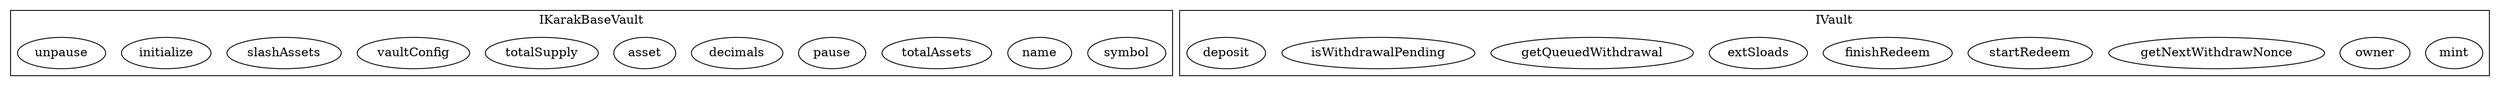 strict digraph {
subgraph cluster_30000_IKarakBaseVault {
label = "IKarakBaseVault"
"30000_symbol" [label="symbol"]
"30000_name" [label="name"]
"30000_totalAssets" [label="totalAssets"]
"30000_pause" [label="pause"]
"30000_decimals" [label="decimals"]
"30000_asset" [label="asset"]
"30000_totalSupply" [label="totalSupply"]
"30000_vaultConfig" [label="vaultConfig"]
"30000_slashAssets" [label="slashAssets"]
"30000_initialize" [label="initialize"]
"30000_unpause" [label="unpause"]
}subgraph cluster_30140_IVault {
label = "IVault"
"30140_mint" [label="mint"]
"30140_owner" [label="owner"]
"30140_getNextWithdrawNonce" [label="getNextWithdrawNonce"]
"30140_startRedeem" [label="startRedeem"]
"30140_finishRedeem" [label="finishRedeem"]
"30140_extSloads" [label="extSloads"]
"30140_getQueuedWithdrawal" [label="getQueuedWithdrawal"]
"30140_isWithdrawalPending" [label="isWithdrawalPending"]
"30140_deposit" [label="deposit"]
}subgraph cluster_solidity {
label = "[Solidity]"
}
}